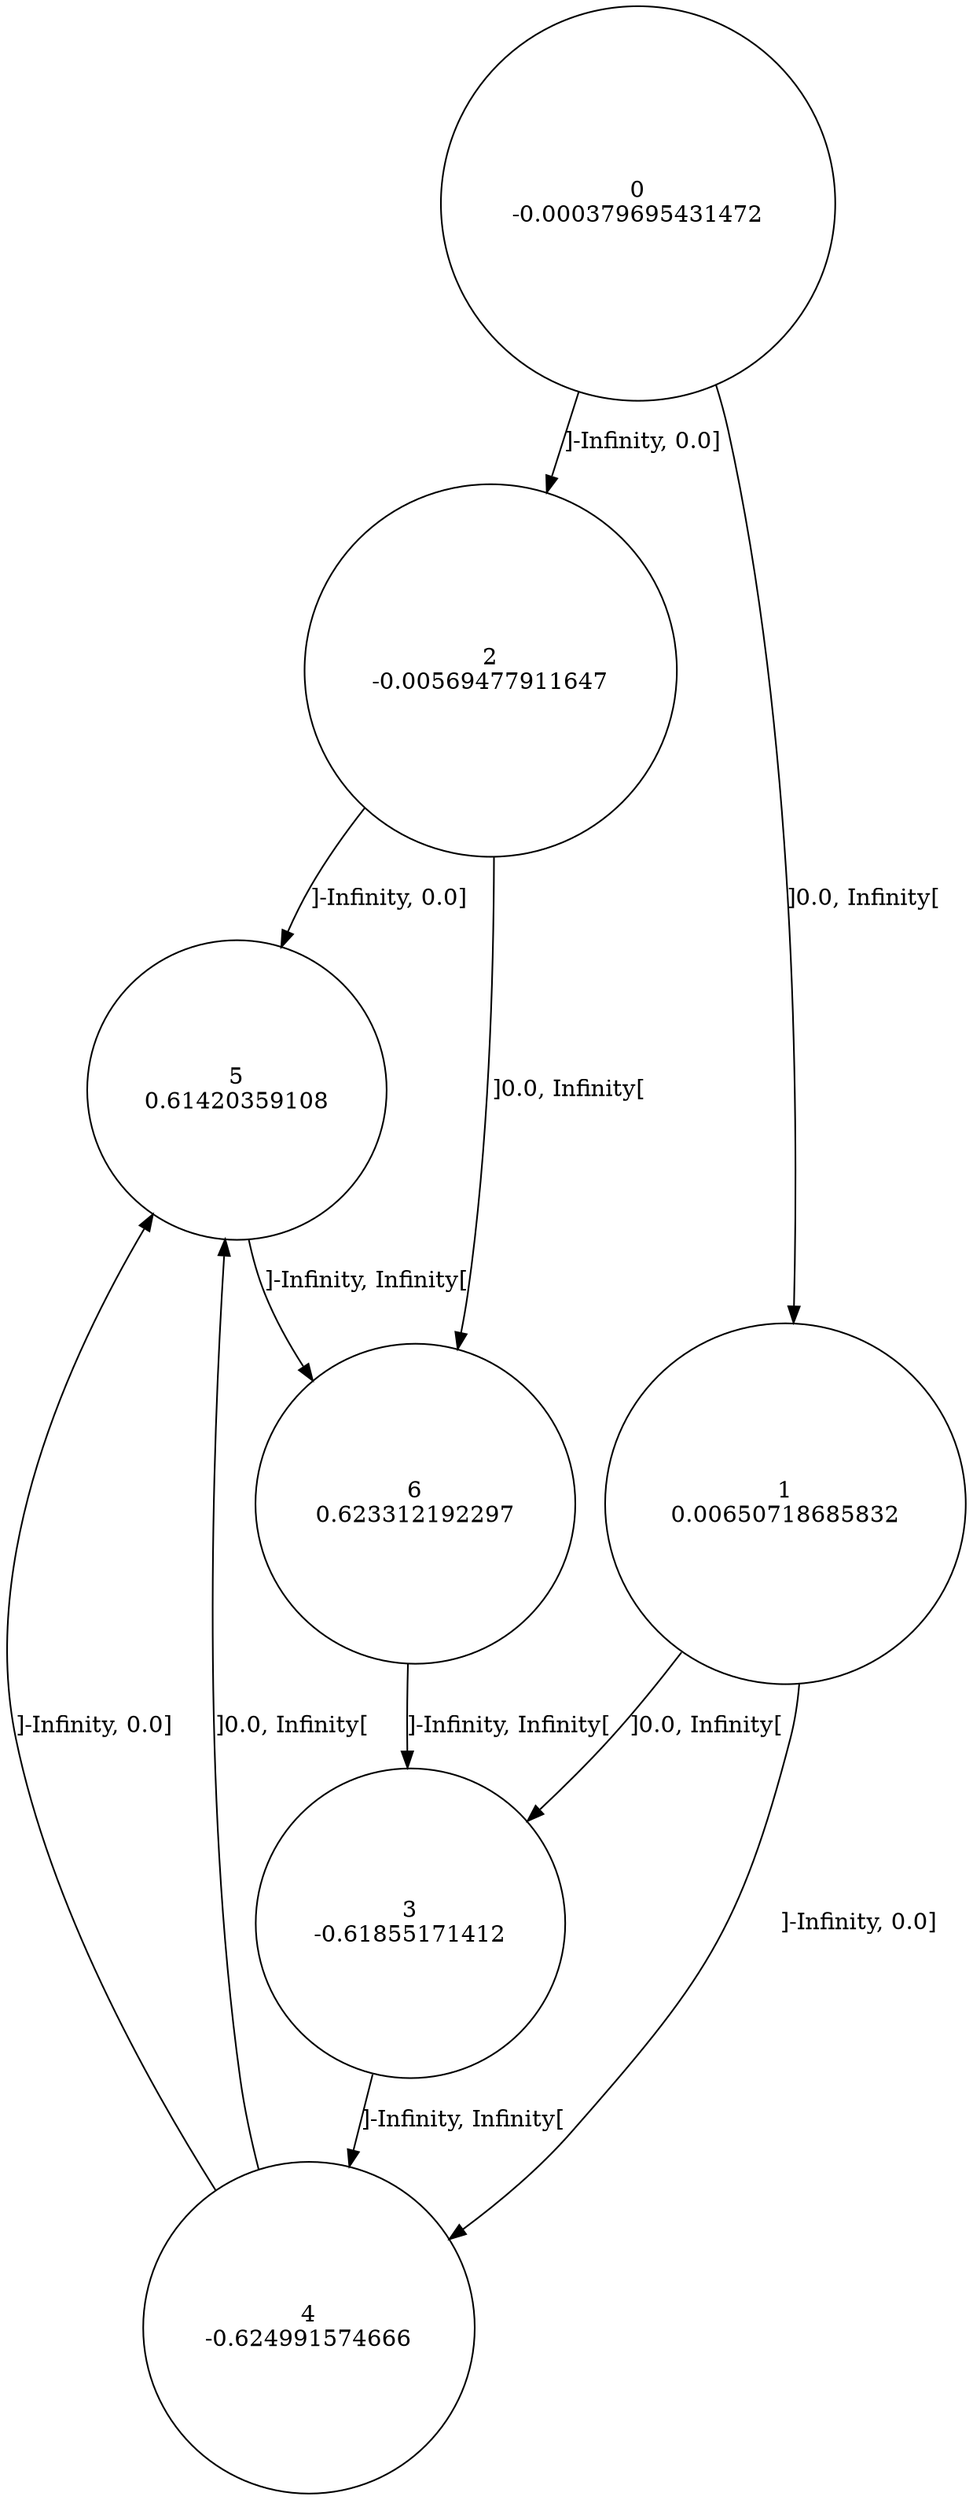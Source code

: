 digraph a {
0 [shape=circle, label="0\n-0.000379695431472"];
	0 -> 2 [label="]-Infinity, 0.0]"];
	0 -> 1 [label="]0.0, Infinity["];
1 [shape=circle, label="1\n0.00650718685832"];
	1 -> 4 [label="]-Infinity, 0.0]"];
	1 -> 3 [label="]0.0, Infinity["];
2 [shape=circle, label="2\n-0.00569477911647"];
	2 -> 5 [label="]-Infinity, 0.0]"];
	2 -> 6 [label="]0.0, Infinity["];
3 [shape=circle, label="3\n-0.61855171412"];
	3 -> 4 [label="]-Infinity, Infinity["];
4 [shape=circle, label="4\n-0.624991574666"];
	4 -> 5 [label="]-Infinity, 0.0]"];
	4 -> 5 [label="]0.0, Infinity["];
5 [shape=circle, label="5\n0.61420359108"];
	5 -> 6 [label="]-Infinity, Infinity["];
6 [shape=circle, label="6\n0.623312192297"];
	6 -> 3 [label="]-Infinity, Infinity["];
}